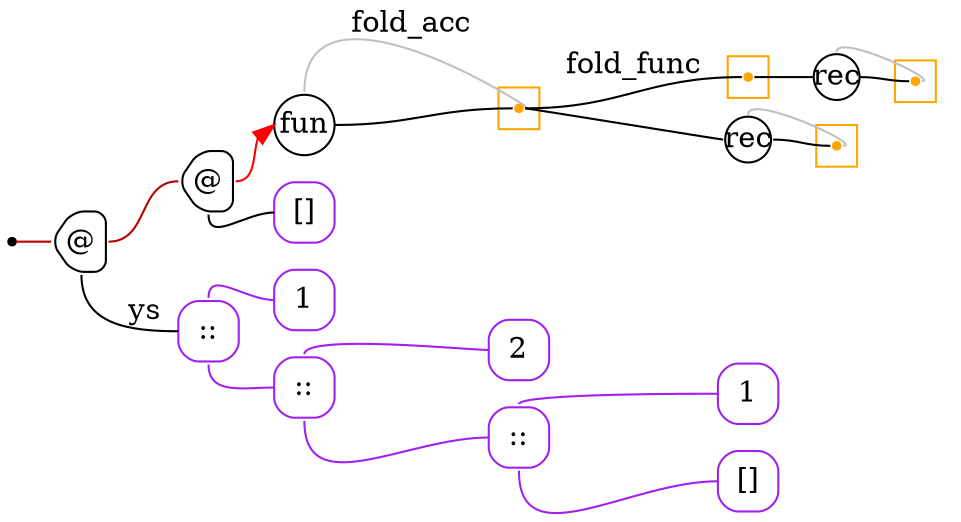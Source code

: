 digraph G {
  rankdir=LR;
  edge[arrowhead=none,arrowtail=none];
  node[fixedsize=true,shape=circle]
  size="9.201041666666667,5.219270833333334";
  labeldistance=0;
  nodesep=.175;
  ranksep=.175;

 nd1[shape=point];
   nd15[label="1",tooltip="nd15-ConstGraph",style=rounded,orientation=90,shape=square,width=.4,height=.4,color="purple"];
   nd21[label="2",tooltip="nd21-ConstGraph",style=rounded,orientation=90,shape=square,width=.4,height=.4,color="purple"];
   nd27[label="1",tooltip="nd27-ConstGraph",style=rounded,orientation=90,shape=square,width=.4,height=.4,color="purple"];
   nd32[label="[]",tooltip="nd32-ConstEmptyGraph",style=rounded,orientation=90,shape=square,width=.4,height=.4,color="purple"];
   nd363[label="::",tooltip="nd363-ConstListGraph",style=rounded,orientation=90,shape=square,width=.4,height=.4,color="purple"];
   nd369[label="::",tooltip="nd369-ConstListGraph",style=rounded,orientation=90,shape=square,width=.4,height=.4,color="purple"];
   nd375[label="::",tooltip="nd375-ConstListGraph",style=rounded,orientation=90,shape=square,width=.4,height=.4,color="purple"];
 subgraph cluster_nd174 {
   graph[style=fill,color="orange"];
   ndcluster_nd174[tooltip="nd174",orientation=90,shape=point,color="orange"];
 };
 nd379[label="rec",tooltip="nd379-RecurGraph",style=rounded,width=.3,height=.3,color="#000000"];
   subgraph cluster_nd383 {
     graph[style=fill,color="orange"];
     ndcluster_nd383[tooltip="nd383",orientation=90,shape=point,color="orange"];
   };
 nd49[label="@",tooltip="nd49-AppGraph",style=rounded,orientation=90,shape=house,width=.4,height=.4,color="#000000"];
 nd50[label="@",tooltip="nd50-AppGraph",style=rounded,orientation=90,shape=house,width=.4,height=.4,color="#000000"];
   nd159[label="[]",tooltip="nd159-ConstEmptyGraph",style=rounded,orientation=90,shape=square,width=.4,height=.4,color="purple"];
 nd484[label="rec",tooltip="nd484-RecurGraph",style=rounded,width=.3,height=.3,color="#000000"];
   subgraph cluster_nd488 {
     graph[style=fill,color="orange"];
     ndcluster_nd488[tooltip="nd488",orientation=90,shape=point,color="orange"];
   };
 nd63[label="fun",tooltip="nd63-AbsGraph",style=rounded,width=.4,height=.4,color="#000000"];
 subgraph cluster_nd65 {
   graph[style=fill,color="orange"];
   ndcluster_nd65[tooltip="nd65",orientation=90,shape=point,color="orange"];
 };

  nd363->nd27[tailport=n,headport=w,color=purple,arrowhead=none,arrowtail=none];
  nd363->nd32[tailport=s,headport=w,color=purple,arrowhead=none,arrowtail=none];
  nd369->nd21[tailport=n,headport=w,color=purple,arrowhead=none,arrowtail=none];
  nd369->nd363[tailport=s,headport=w,color=purple,arrowhead=none,arrowtail=none];
  nd375->nd15[tailport=n,headport=w,color=purple,arrowhead=none,arrowtail=none];
  nd375->nd369[tailport=s,headport=w,color=purple,arrowhead=none,arrowtail=none];
  ndcluster_nd65->nd484[tailport=e,headport=w,color=black,arrowhead=none,arrowtail=none];
  ndcluster_nd65->ndcluster_nd174[label="fold_func",tailport=e,headport=w];
  nd63->ndcluster_nd65[dir=back,label="fold_acc",headport=e,tailport=n,color=grey,arrowhead=none,arrowtail=none];
  nd63->ndcluster_nd65[tailport=e,headport=w];
  nd50->nd63[tailport=e,headport=w,color=red,arrowhead=normal];
  nd50->nd159[tailport=s,headport=w];
  nd49->nd50[tailport=e,headport=w,color="#b70000",arrowhead=none,arrowtail=none];
  nd1->nd49[tailport=e,headport=w,color="#b70000",arrowhead=none,arrowtail=none];
  ndcluster_nd174->nd379[tailport=e,headport=w,color=black,arrowhead=none,arrowtail=none];
  nd49->nd375[label="ys",tailport=s,headport=w];
  nd379->ndcluster_nd383[dir=back,headport=e,tailport=n,color=grey,arrowhead=none,arrowtail=none];
  nd379->ndcluster_nd383[tailport=e,headport=w];
  nd484->ndcluster_nd488[dir=back,headport=e,tailport=n,color=grey,arrowhead=none,arrowtail=none];
  nd484->ndcluster_nd488[tailport=e,headport=w];
}